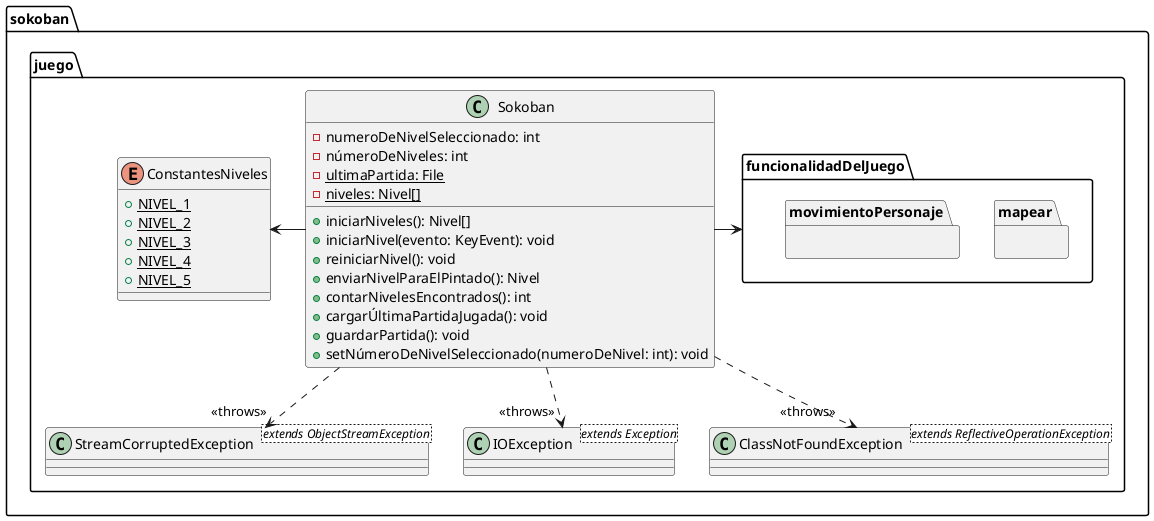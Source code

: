 @startuml
'https://plantuml.com/class-diagram
package sokoban {
    package juego {
        enum ConstantesNiveles {
            + {static} NIVEL_1
            + {static} NIVEL_2
            + {static} NIVEL_3
            + {static} NIVEL_4
            + {static} NIVEL_5
        }

        class Sokoban{
            - numeroDeNivelSeleccionado: int
            - númeroDeNiveles: int
            - {static} ultimaPartida: File
            - {static} niveles: Nivel[]

            + iniciarNiveles(): Nivel[]
            + iniciarNivel(evento: KeyEvent): void
            + reiniciarNivel(): void
            + enviarNivelParaElPintado(): Nivel
            + contarNivelesEncontrados(): int
            + cargarÚltimaPartidaJugada(): void
            + guardarPartida(): void
            + setNúmeroDeNivelSeleccionado(numeroDeNivel: int): void
        }


        class StreamCorruptedException <extends ObjectStreamException>
        class IOException <extends Exception>
        class ClassNotFoundException <extends ReflectiveOperationException>

        package funcionalidadDelJuego {
            package mapear {}

            package movimientoPersonaje {}
        }
    }
}

Sokoban -left-> funcionalidadDelJuego
Sokoban ..>"<<throws>>" StreamCorruptedException
Sokoban ..>"<<throws>>" ClassNotFoundException
Sokoban ..>"<<throws>>" IOException
Sokoban -left-> ConstantesNiveles
@enduml